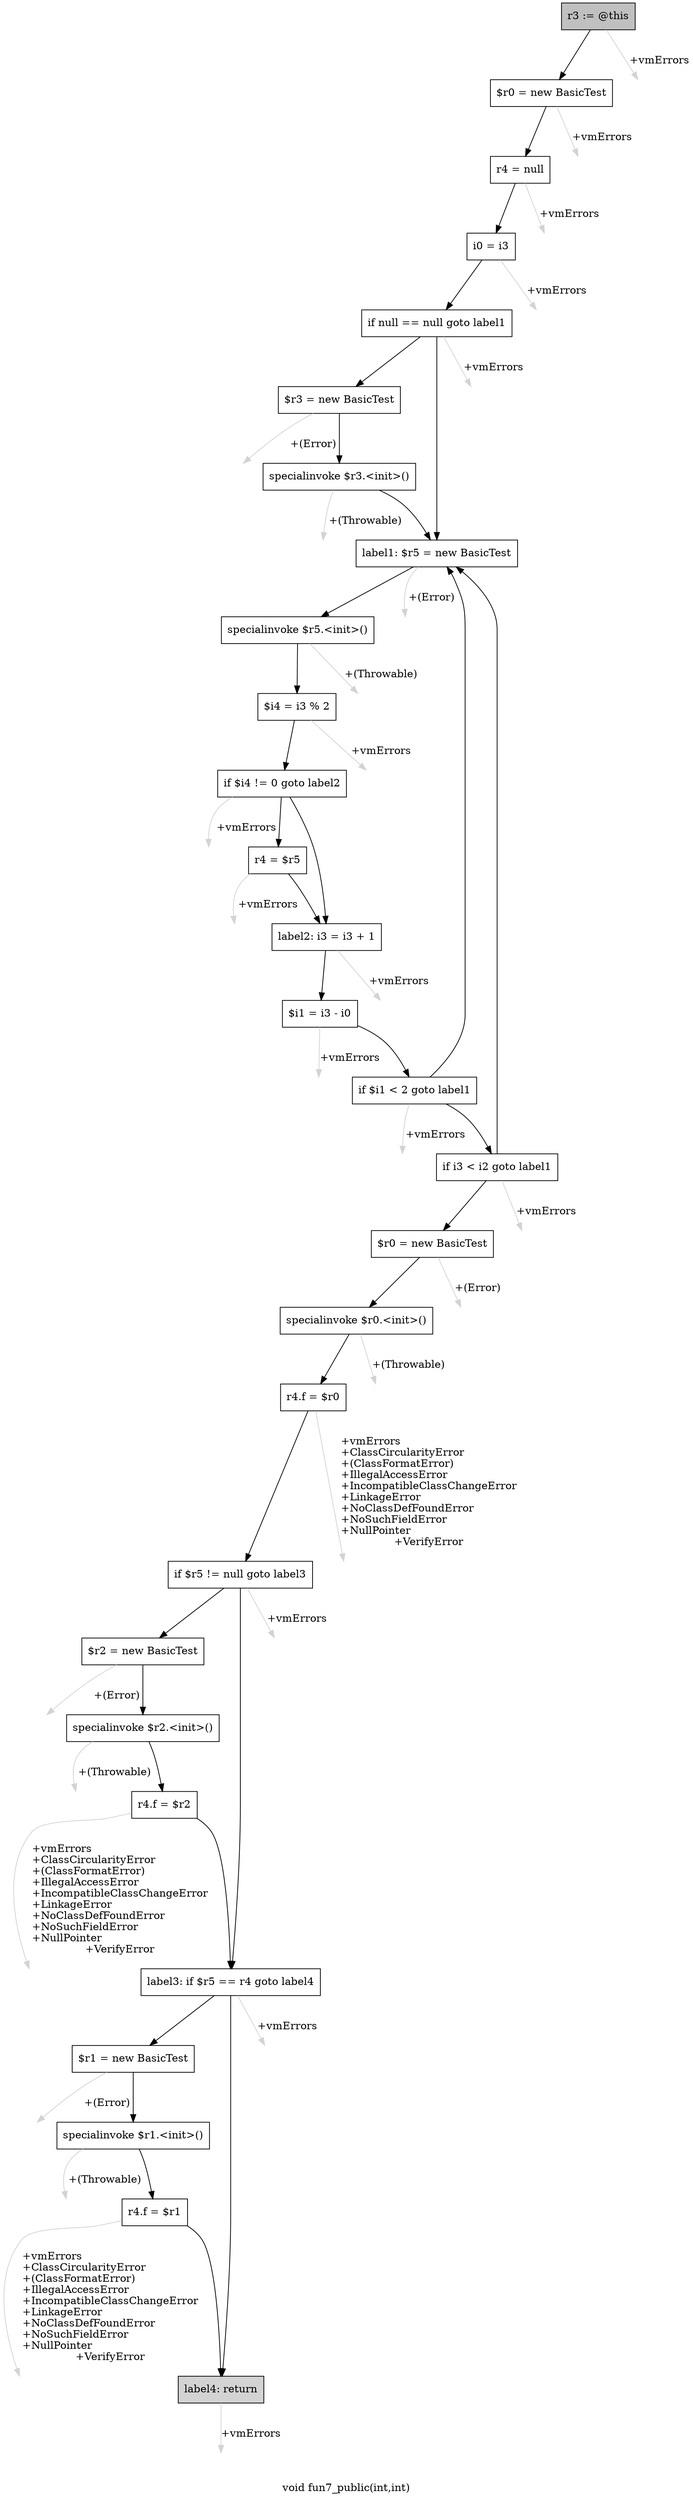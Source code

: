 digraph "void fun7_public(int,int)" {
    label="void fun7_public(int,int)";
    node [shape=box];
    "0" [style=filled,fillcolor=gray,label="r3 := @this",];
    "1" [label="$r0 = new BasicTest",];
    "0"->"1" [color=black,];
    "28" [style=invis,label="Esc",];
    "0"->"28" [color=lightgray,label="\l+vmErrors",];
    "2" [label="r4 = null",];
    "1"->"2" [color=black,];
    "29" [style=invis,label="Esc",];
    "1"->"29" [color=lightgray,label="\l+vmErrors",];
    "3" [label="i0 = i3",];
    "2"->"3" [color=black,];
    "30" [style=invis,label="Esc",];
    "2"->"30" [color=lightgray,label="\l+vmErrors",];
    "4" [label="if null == null goto label1",];
    "3"->"4" [color=black,];
    "31" [style=invis,label="Esc",];
    "3"->"31" [color=lightgray,label="\l+vmErrors",];
    "5" [label="$r3 = new BasicTest",];
    "4"->"5" [color=black,];
    "7" [label="label1: $r5 = new BasicTest",];
    "4"->"7" [color=black,];
    "32" [style=invis,label="Esc",];
    "4"->"32" [color=lightgray,label="\l+vmErrors",];
    "6" [label="specialinvoke $r3.<init>()",];
    "5"->"6" [color=black,];
    "33" [style=invis,label="Esc",];
    "5"->"33" [color=lightgray,label="\l+(Error)",];
    "6"->"7" [color=black,];
    "34" [style=invis,label="Esc",];
    "6"->"34" [color=lightgray,label="\l+(Throwable)",];
    "8" [label="specialinvoke $r5.<init>()",];
    "7"->"8" [color=black,];
    "35" [style=invis,label="Esc",];
    "7"->"35" [color=lightgray,label="\l+(Error)",];
    "9" [label="$i4 = i3 % 2",];
    "8"->"9" [color=black,];
    "36" [style=invis,label="Esc",];
    "8"->"36" [color=lightgray,label="\l+(Throwable)",];
    "10" [label="if $i4 != 0 goto label2",];
    "9"->"10" [color=black,];
    "37" [style=invis,label="Esc",];
    "9"->"37" [color=lightgray,label="\l+vmErrors",];
    "11" [label="r4 = $r5",];
    "10"->"11" [color=black,];
    "12" [label="label2: i3 = i3 + 1",];
    "10"->"12" [color=black,];
    "38" [style=invis,label="Esc",];
    "10"->"38" [color=lightgray,label="\l+vmErrors",];
    "11"->"12" [color=black,];
    "39" [style=invis,label="Esc",];
    "11"->"39" [color=lightgray,label="\l+vmErrors",];
    "13" [label="$i1 = i3 - i0",];
    "12"->"13" [color=black,];
    "40" [style=invis,label="Esc",];
    "12"->"40" [color=lightgray,label="\l+vmErrors",];
    "14" [label="if $i1 < 2 goto label1",];
    "13"->"14" [color=black,];
    "41" [style=invis,label="Esc",];
    "13"->"41" [color=lightgray,label="\l+vmErrors",];
    "14"->"7" [color=black,];
    "15" [label="if i3 < i2 goto label1",];
    "14"->"15" [color=black,];
    "42" [style=invis,label="Esc",];
    "14"->"42" [color=lightgray,label="\l+vmErrors",];
    "15"->"7" [color=black,];
    "16" [label="$r0 = new BasicTest",];
    "15"->"16" [color=black,];
    "43" [style=invis,label="Esc",];
    "15"->"43" [color=lightgray,label="\l+vmErrors",];
    "17" [label="specialinvoke $r0.<init>()",];
    "16"->"17" [color=black,];
    "44" [style=invis,label="Esc",];
    "16"->"44" [color=lightgray,label="\l+(Error)",];
    "18" [label="r4.f = $r0",];
    "17"->"18" [color=black,];
    "45" [style=invis,label="Esc",];
    "17"->"45" [color=lightgray,label="\l+(Throwable)",];
    "19" [label="if $r5 != null goto label3",];
    "18"->"19" [color=black,];
    "46" [style=invis,label="Esc",];
    "18"->"46" [color=lightgray,label="\l+vmErrors\l+ClassCircularityError\l+(ClassFormatError)\l+IllegalAccessError\l+IncompatibleClassChangeError\l+LinkageError\l+NoClassDefFoundError\l+NoSuchFieldError\l+NullPointer\l+VerifyError",];
    "20" [label="$r2 = new BasicTest",];
    "19"->"20" [color=black,];
    "23" [label="label3: if $r5 == r4 goto label4",];
    "19"->"23" [color=black,];
    "47" [style=invis,label="Esc",];
    "19"->"47" [color=lightgray,label="\l+vmErrors",];
    "21" [label="specialinvoke $r2.<init>()",];
    "20"->"21" [color=black,];
    "48" [style=invis,label="Esc",];
    "20"->"48" [color=lightgray,label="\l+(Error)",];
    "22" [label="r4.f = $r2",];
    "21"->"22" [color=black,];
    "49" [style=invis,label="Esc",];
    "21"->"49" [color=lightgray,label="\l+(Throwable)",];
    "22"->"23" [color=black,];
    "50" [style=invis,label="Esc",];
    "22"->"50" [color=lightgray,label="\l+vmErrors\l+ClassCircularityError\l+(ClassFormatError)\l+IllegalAccessError\l+IncompatibleClassChangeError\l+LinkageError\l+NoClassDefFoundError\l+NoSuchFieldError\l+NullPointer\l+VerifyError",];
    "24" [label="$r1 = new BasicTest",];
    "23"->"24" [color=black,];
    "27" [style=filled,fillcolor=lightgray,label="label4: return",];
    "23"->"27" [color=black,];
    "51" [style=invis,label="Esc",];
    "23"->"51" [color=lightgray,label="\l+vmErrors",];
    "25" [label="specialinvoke $r1.<init>()",];
    "24"->"25" [color=black,];
    "52" [style=invis,label="Esc",];
    "24"->"52" [color=lightgray,label="\l+(Error)",];
    "26" [label="r4.f = $r1",];
    "25"->"26" [color=black,];
    "53" [style=invis,label="Esc",];
    "25"->"53" [color=lightgray,label="\l+(Throwable)",];
    "26"->"27" [color=black,];
    "54" [style=invis,label="Esc",];
    "26"->"54" [color=lightgray,label="\l+vmErrors\l+ClassCircularityError\l+(ClassFormatError)\l+IllegalAccessError\l+IncompatibleClassChangeError\l+LinkageError\l+NoClassDefFoundError\l+NoSuchFieldError\l+NullPointer\l+VerifyError",];
    "55" [style=invis,label="Esc",];
    "27"->"55" [color=lightgray,label="\l+vmErrors",];
}
